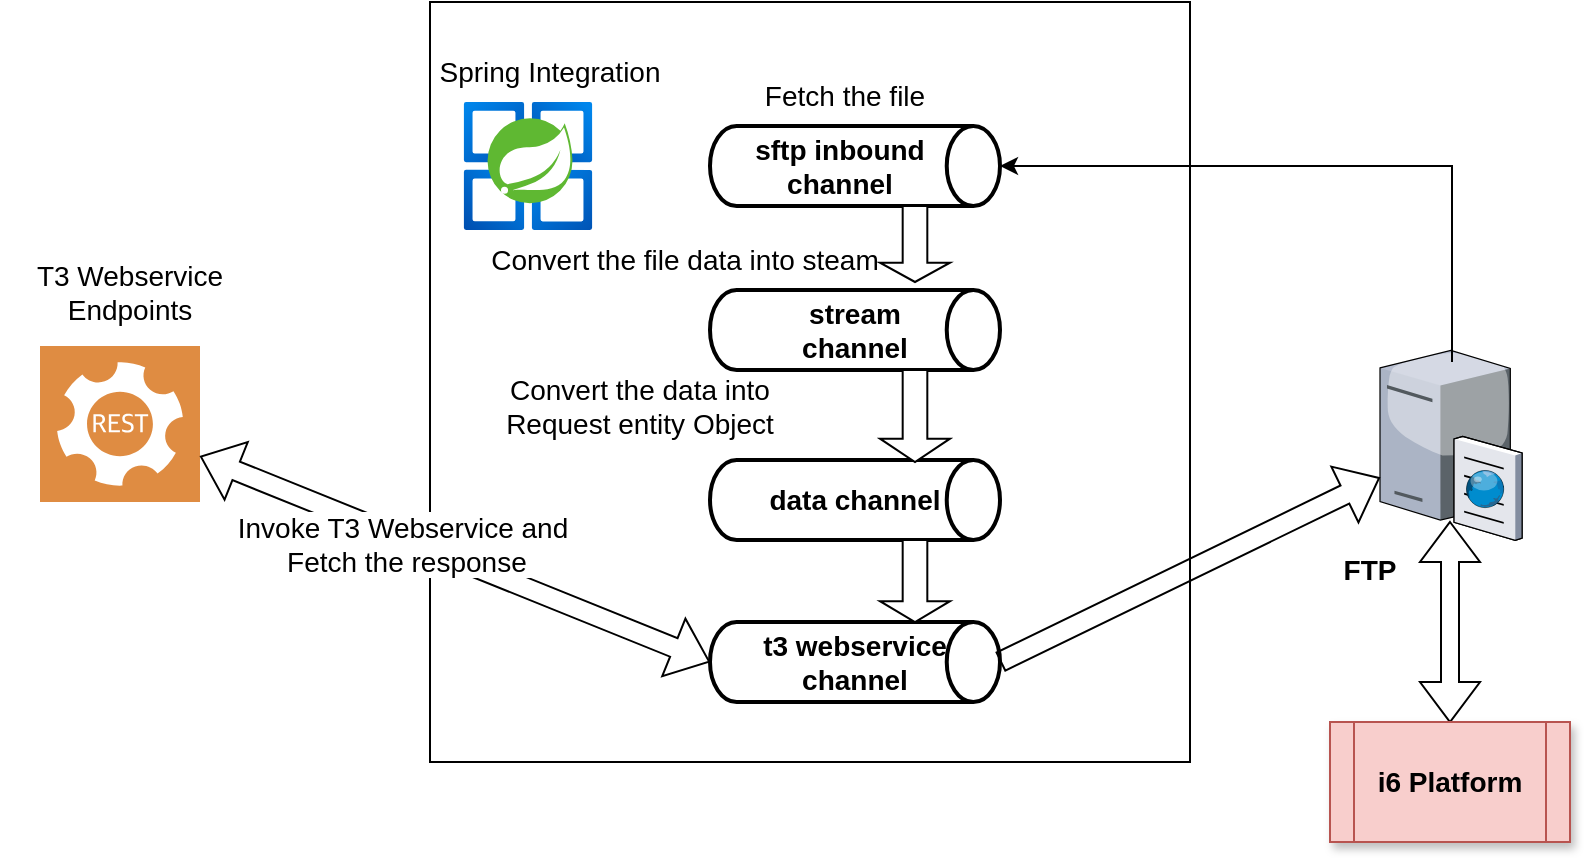 <mxfile version="16.4.3" type="github"><diagram id="9B-LYKMFoA_P3XtywvuT" name="Page-1"><mxGraphModel dx="1001" dy="384" grid="1" gridSize="10" guides="1" tooltips="1" connect="1" arrows="1" fold="1" page="1" pageScale="1" pageWidth="850" pageHeight="1100" math="0" shadow="0"><root><mxCell id="0"/><mxCell id="1" parent="0"/><mxCell id="HnLbjgEN_yPqtEqla0cJ-1" value="" style="whiteSpace=wrap;html=1;aspect=fixed;fillColor=#dae8fc;strokeColor=#6c8ebf;" parent="1" vertex="1"><mxGeometry x="360" y="330" width="80" height="80" as="geometry"/></mxCell><mxCell id="G4nfWXLJmjRzU0JHSLU9-1" value="" style="whiteSpace=wrap;html=1;aspect=fixed;" vertex="1" parent="1"><mxGeometry x="235" y="30" width="380" height="380" as="geometry"/></mxCell><mxCell id="G4nfWXLJmjRzU0JHSLU9-3" value="" style="verticalLabelPosition=bottom;sketch=0;aspect=fixed;html=1;verticalAlign=top;strokeColor=none;align=center;outlineConnect=0;shape=mxgraph.citrix.ftp_server;" vertex="1" parent="1"><mxGeometry x="710" y="202" width="71" height="97" as="geometry"/></mxCell><mxCell id="G4nfWXLJmjRzU0JHSLU9-6" value="&lt;span&gt;&lt;b&gt;stream&lt;br&gt;channel&lt;/b&gt;&lt;/span&gt;" style="strokeWidth=2;html=1;shape=mxgraph.flowchart.direct_data;whiteSpace=wrap;fontSize=14;" vertex="1" parent="1"><mxGeometry x="375" y="174" width="145" height="40" as="geometry"/></mxCell><mxCell id="G4nfWXLJmjRzU0JHSLU9-7" value="&lt;b&gt;data channel&lt;/b&gt;" style="strokeWidth=2;html=1;shape=mxgraph.flowchart.direct_data;whiteSpace=wrap;fontSize=14;" vertex="1" parent="1"><mxGeometry x="375" y="259" width="145" height="40" as="geometry"/></mxCell><mxCell id="G4nfWXLJmjRzU0JHSLU9-12" value="&lt;b&gt;t3 webservice &lt;br&gt;channel&lt;/b&gt;" style="strokeWidth=2;html=1;shape=mxgraph.flowchart.direct_data;whiteSpace=wrap;fontSize=14;" vertex="1" parent="1"><mxGeometry x="375" y="340" width="145" height="40" as="geometry"/></mxCell><mxCell id="G4nfWXLJmjRzU0JHSLU9-13" value="" style="strokeWidth=2;html=1;shape=mxgraph.flowchart.direct_data;whiteSpace=wrap;fontSize=14;" vertex="1" parent="1"><mxGeometry x="375" y="92" width="145" height="40" as="geometry"/></mxCell><mxCell id="G4nfWXLJmjRzU0JHSLU9-14" value="Spring Integration" style="text;html=1;strokeColor=none;fillColor=none;align=center;verticalAlign=middle;whiteSpace=wrap;rounded=0;fontSize=14;" vertex="1" parent="1"><mxGeometry x="230" y="50" width="130" height="30" as="geometry"/></mxCell><mxCell id="G4nfWXLJmjRzU0JHSLU9-15" value="" style="aspect=fixed;html=1;points=[];align=center;image;fontSize=12;image=img/lib/azure2/compute/Azure_Spring_Cloud.svg;" vertex="1" parent="1"><mxGeometry x="250" y="80" width="68" height="64" as="geometry"/></mxCell><mxCell id="G4nfWXLJmjRzU0JHSLU9-16" value="" style="sketch=0;pointerEvents=1;shadow=0;dashed=0;html=1;strokeColor=none;fillColor=#DF8C42;labelPosition=center;verticalLabelPosition=bottom;verticalAlign=top;align=center;outlineConnect=0;shape=mxgraph.veeam2.restful_api;fontSize=14;" vertex="1" parent="1"><mxGeometry x="40" y="202" width="80" height="78" as="geometry"/></mxCell><mxCell id="G4nfWXLJmjRzU0JHSLU9-17" value="&lt;b&gt;sftp inbound channel&lt;/b&gt;" style="text;html=1;strokeColor=none;fillColor=none;align=center;verticalAlign=middle;whiteSpace=wrap;rounded=0;fontSize=14;" vertex="1" parent="1"><mxGeometry x="375" y="97" width="130" height="30" as="geometry"/></mxCell><mxCell id="G4nfWXLJmjRzU0JHSLU9-27" value="" style="edgeStyle=elbowEdgeStyle;elbow=horizontal;endArrow=classic;html=1;rounded=0;fontSize=14;entryX=1;entryY=0.5;entryDx=0;entryDy=0;entryPerimeter=0;" edge="1" parent="1" target="G4nfWXLJmjRzU0JHSLU9-13"><mxGeometry width="50" height="50" relative="1" as="geometry"><mxPoint x="746" y="210" as="sourcePoint"/><mxPoint x="700" y="80" as="targetPoint"/><Array as="points"><mxPoint x="746" y="112"/></Array></mxGeometry></mxCell><mxCell id="G4nfWXLJmjRzU0JHSLU9-32" value="Fetch the file" style="text;html=1;strokeColor=none;fillColor=none;align=center;verticalAlign=middle;whiteSpace=wrap;rounded=0;fontSize=14;" vertex="1" parent="1"><mxGeometry x="340" y="62" width="205" height="30" as="geometry"/></mxCell><mxCell id="G4nfWXLJmjRzU0JHSLU9-34" value="Convert the file data into steam" style="text;html=1;strokeColor=none;fillColor=none;align=center;verticalAlign=middle;whiteSpace=wrap;rounded=0;fontSize=14;" vertex="1" parent="1"><mxGeometry x="260" y="144" width="205" height="30" as="geometry"/></mxCell><mxCell id="G4nfWXLJmjRzU0JHSLU9-43" value="T3 Webservice Endpoints" style="text;html=1;strokeColor=none;fillColor=none;align=center;verticalAlign=middle;whiteSpace=wrap;rounded=0;fontSize=14;" vertex="1" parent="1"><mxGeometry x="20" y="160" width="130" height="30" as="geometry"/></mxCell><mxCell id="G4nfWXLJmjRzU0JHSLU9-46" value="" style="shape=singleArrow;direction=south;whiteSpace=wrap;html=1;fontSize=14;arrowWidth=0.352;arrowSize=0.254;" vertex="1" parent="1"><mxGeometry x="460" y="132" width="35" height="38" as="geometry"/></mxCell><mxCell id="G4nfWXLJmjRzU0JHSLU9-47" value="" style="shape=singleArrow;direction=south;whiteSpace=wrap;html=1;fontSize=14;arrowWidth=0.352;arrowSize=0.254;" vertex="1" parent="1"><mxGeometry x="460" y="214" width="35" height="46" as="geometry"/></mxCell><mxCell id="G4nfWXLJmjRzU0JHSLU9-36" value="Convert the data into &lt;br&gt;Request entity Object" style="text;html=1;strokeColor=none;fillColor=none;align=center;verticalAlign=middle;whiteSpace=wrap;rounded=0;fontSize=14;" vertex="1" parent="1"><mxGeometry x="190" y="214" width="300" height="36" as="geometry"/></mxCell><mxCell id="G4nfWXLJmjRzU0JHSLU9-49" value="" style="shape=singleArrow;direction=south;whiteSpace=wrap;html=1;fontSize=14;arrowWidth=0.352;arrowSize=0.254;" vertex="1" parent="1"><mxGeometry x="460" y="299" width="35" height="41" as="geometry"/></mxCell><mxCell id="G4nfWXLJmjRzU0JHSLU9-51" value="" style="shape=flexArrow;endArrow=classic;startArrow=classic;html=1;rounded=0;fontSize=14;entryX=0;entryY=0.5;entryDx=0;entryDy=0;entryPerimeter=0;" edge="1" parent="1" source="G4nfWXLJmjRzU0JHSLU9-16" target="G4nfWXLJmjRzU0JHSLU9-12"><mxGeometry width="100" height="100" relative="1" as="geometry"><mxPoint x="110" y="430" as="sourcePoint"/><mxPoint x="210" y="330" as="targetPoint"/></mxGeometry></mxCell><mxCell id="G4nfWXLJmjRzU0JHSLU9-52" value="Invoke T3 Webservice and&lt;br&gt;&amp;nbsp;Fetch the response" style="edgeLabel;html=1;align=center;verticalAlign=middle;resizable=0;points=[];fontSize=14;" vertex="1" connectable="0" parent="G4nfWXLJmjRzU0JHSLU9-51"><mxGeometry x="-0.199" y="-3" relative="1" as="geometry"><mxPoint as="offset"/></mxGeometry></mxCell><mxCell id="G4nfWXLJmjRzU0JHSLU9-54" value="" style="shape=flexArrow;endArrow=classic;html=1;rounded=0;fontSize=14;exitX=1;exitY=0.5;exitDx=0;exitDy=0;exitPerimeter=0;" edge="1" parent="1" source="G4nfWXLJmjRzU0JHSLU9-12" target="G4nfWXLJmjRzU0JHSLU9-3"><mxGeometry width="50" height="50" relative="1" as="geometry"><mxPoint x="540" y="380" as="sourcePoint"/><mxPoint x="590" y="330" as="targetPoint"/></mxGeometry></mxCell><mxCell id="G4nfWXLJmjRzU0JHSLU9-55" value="" style="shape=doubleArrow;direction=south;whiteSpace=wrap;html=1;fontSize=14;" vertex="1" parent="1"><mxGeometry x="730" y="290" width="30" height="100" as="geometry"/></mxCell><mxCell id="G4nfWXLJmjRzU0JHSLU9-4" value="&lt;b&gt;&lt;font style=&quot;font-size: 14px&quot;&gt;FTP&lt;/font&gt;&lt;/b&gt;" style="text;html=1;strokeColor=none;fillColor=none;align=center;verticalAlign=middle;whiteSpace=wrap;rounded=0;" vertex="1" parent="1"><mxGeometry x="680" y="299" width="50" height="30" as="geometry"/></mxCell><mxCell id="G4nfWXLJmjRzU0JHSLU9-58" value="&lt;b&gt;i6 Platform&lt;/b&gt;" style="shape=process;whiteSpace=wrap;html=1;backgroundOutline=1;fontSize=14;fillColor=#f8cecc;strokeColor=#b85450;shadow=1;" vertex="1" parent="1"><mxGeometry x="685" y="390" width="120" height="60" as="geometry"/></mxCell></root></mxGraphModel></diagram></mxfile>